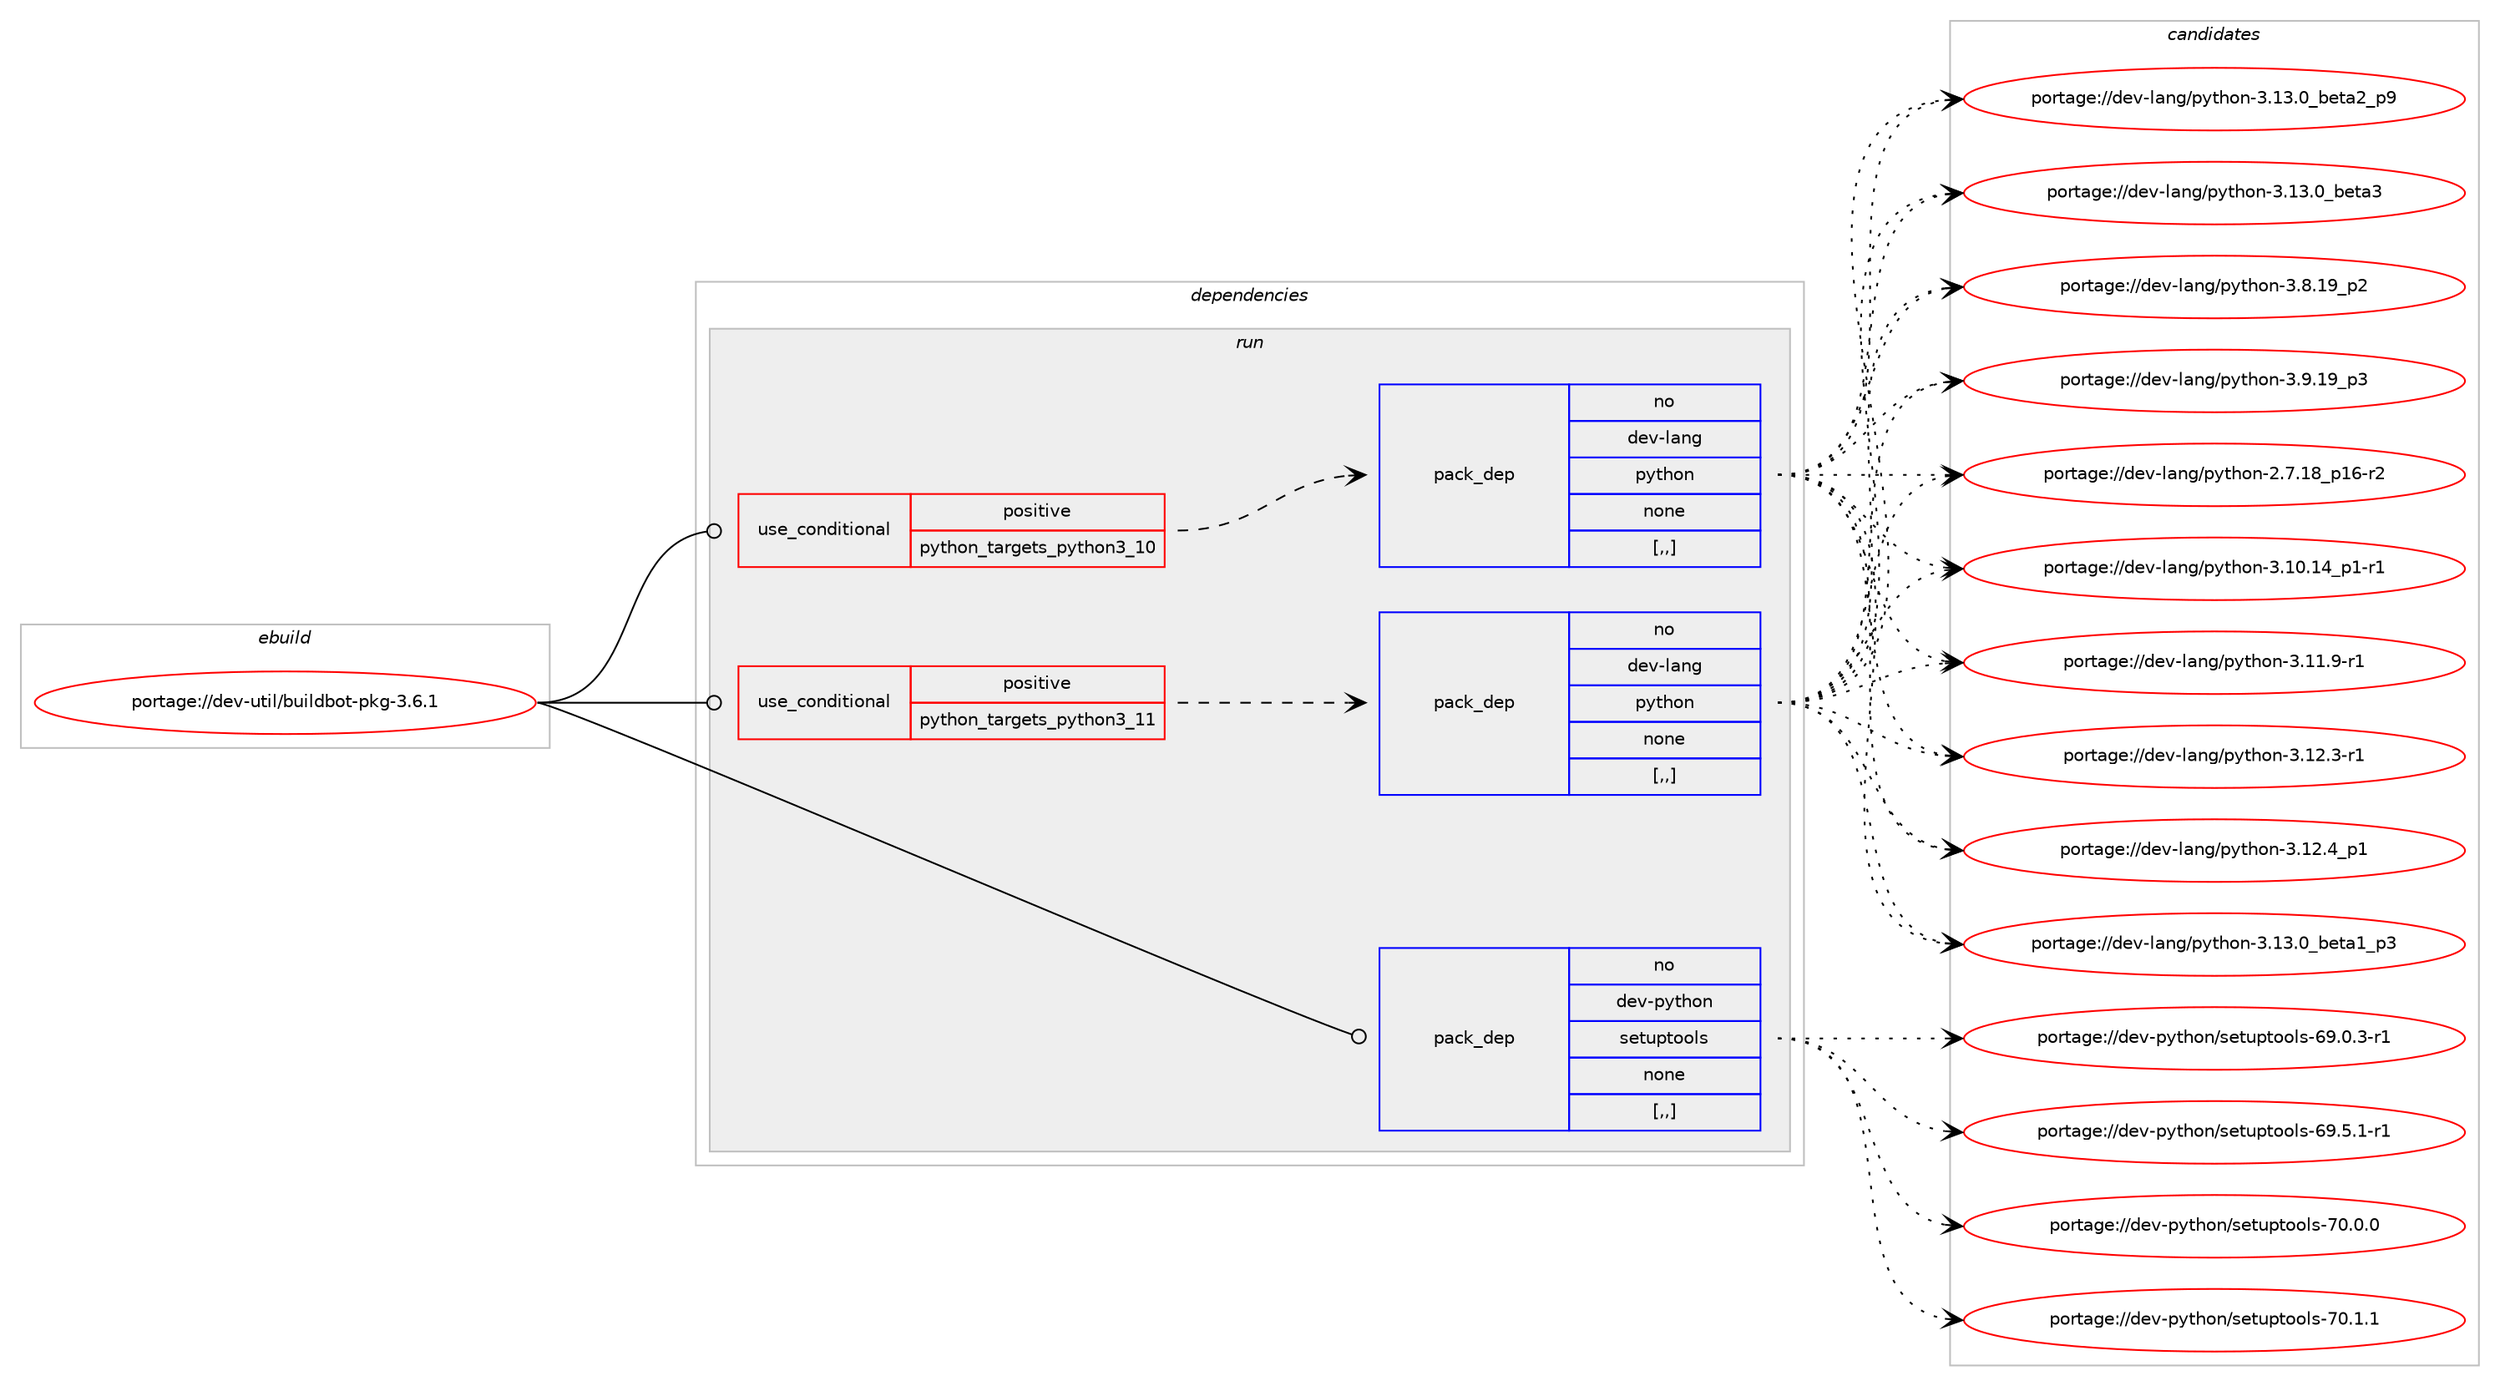 digraph prolog {

# *************
# Graph options
# *************

newrank=true;
concentrate=true;
compound=true;
graph [rankdir=LR,fontname=Helvetica,fontsize=10,ranksep=1.5];#, ranksep=2.5, nodesep=0.2];
edge  [arrowhead=vee];
node  [fontname=Helvetica,fontsize=10];

# **********
# The ebuild
# **********

subgraph cluster_leftcol {
color=gray;
rank=same;
label=<<i>ebuild</i>>;
id [label="portage://dev-util/buildbot-pkg-3.6.1", color=red, width=4, href="../dev-util/buildbot-pkg-3.6.1.svg"];
}

# ****************
# The dependencies
# ****************

subgraph cluster_midcol {
color=gray;
label=<<i>dependencies</i>>;
subgraph cluster_compile {
fillcolor="#eeeeee";
style=filled;
label=<<i>compile</i>>;
}
subgraph cluster_compileandrun {
fillcolor="#eeeeee";
style=filled;
label=<<i>compile and run</i>>;
}
subgraph cluster_run {
fillcolor="#eeeeee";
style=filled;
label=<<i>run</i>>;
subgraph cond57950 {
dependency206871 [label=<<TABLE BORDER="0" CELLBORDER="1" CELLSPACING="0" CELLPADDING="4"><TR><TD ROWSPAN="3" CELLPADDING="10">use_conditional</TD></TR><TR><TD>positive</TD></TR><TR><TD>python_targets_python3_10</TD></TR></TABLE>>, shape=none, color=red];
subgraph pack147538 {
dependency206872 [label=<<TABLE BORDER="0" CELLBORDER="1" CELLSPACING="0" CELLPADDING="4" WIDTH="220"><TR><TD ROWSPAN="6" CELLPADDING="30">pack_dep</TD></TR><TR><TD WIDTH="110">no</TD></TR><TR><TD>dev-lang</TD></TR><TR><TD>python</TD></TR><TR><TD>none</TD></TR><TR><TD>[,,]</TD></TR></TABLE>>, shape=none, color=blue];
}
dependency206871:e -> dependency206872:w [weight=20,style="dashed",arrowhead="vee"];
}
id:e -> dependency206871:w [weight=20,style="solid",arrowhead="odot"];
subgraph cond57951 {
dependency206873 [label=<<TABLE BORDER="0" CELLBORDER="1" CELLSPACING="0" CELLPADDING="4"><TR><TD ROWSPAN="3" CELLPADDING="10">use_conditional</TD></TR><TR><TD>positive</TD></TR><TR><TD>python_targets_python3_11</TD></TR></TABLE>>, shape=none, color=red];
subgraph pack147539 {
dependency206874 [label=<<TABLE BORDER="0" CELLBORDER="1" CELLSPACING="0" CELLPADDING="4" WIDTH="220"><TR><TD ROWSPAN="6" CELLPADDING="30">pack_dep</TD></TR><TR><TD WIDTH="110">no</TD></TR><TR><TD>dev-lang</TD></TR><TR><TD>python</TD></TR><TR><TD>none</TD></TR><TR><TD>[,,]</TD></TR></TABLE>>, shape=none, color=blue];
}
dependency206873:e -> dependency206874:w [weight=20,style="dashed",arrowhead="vee"];
}
id:e -> dependency206873:w [weight=20,style="solid",arrowhead="odot"];
subgraph pack147540 {
dependency206875 [label=<<TABLE BORDER="0" CELLBORDER="1" CELLSPACING="0" CELLPADDING="4" WIDTH="220"><TR><TD ROWSPAN="6" CELLPADDING="30">pack_dep</TD></TR><TR><TD WIDTH="110">no</TD></TR><TR><TD>dev-python</TD></TR><TR><TD>setuptools</TD></TR><TR><TD>none</TD></TR><TR><TD>[,,]</TD></TR></TABLE>>, shape=none, color=blue];
}
id:e -> dependency206875:w [weight=20,style="solid",arrowhead="odot"];
}
}

# **************
# The candidates
# **************

subgraph cluster_choices {
rank=same;
color=gray;
label=<<i>candidates</i>>;

subgraph choice147538 {
color=black;
nodesep=1;
choice100101118451089711010347112121116104111110455046554649569511249544511450 [label="portage://dev-lang/python-2.7.18_p16-r2", color=red, width=4,href="../dev-lang/python-2.7.18_p16-r2.svg"];
choice100101118451089711010347112121116104111110455146494846495295112494511449 [label="portage://dev-lang/python-3.10.14_p1-r1", color=red, width=4,href="../dev-lang/python-3.10.14_p1-r1.svg"];
choice100101118451089711010347112121116104111110455146494946574511449 [label="portage://dev-lang/python-3.11.9-r1", color=red, width=4,href="../dev-lang/python-3.11.9-r1.svg"];
choice100101118451089711010347112121116104111110455146495046514511449 [label="portage://dev-lang/python-3.12.3-r1", color=red, width=4,href="../dev-lang/python-3.12.3-r1.svg"];
choice100101118451089711010347112121116104111110455146495046529511249 [label="portage://dev-lang/python-3.12.4_p1", color=red, width=4,href="../dev-lang/python-3.12.4_p1.svg"];
choice10010111845108971101034711212111610411111045514649514648959810111697499511251 [label="portage://dev-lang/python-3.13.0_beta1_p3", color=red, width=4,href="../dev-lang/python-3.13.0_beta1_p3.svg"];
choice10010111845108971101034711212111610411111045514649514648959810111697509511257 [label="portage://dev-lang/python-3.13.0_beta2_p9", color=red, width=4,href="../dev-lang/python-3.13.0_beta2_p9.svg"];
choice1001011184510897110103471121211161041111104551464951464895981011169751 [label="portage://dev-lang/python-3.13.0_beta3", color=red, width=4,href="../dev-lang/python-3.13.0_beta3.svg"];
choice100101118451089711010347112121116104111110455146564649579511250 [label="portage://dev-lang/python-3.8.19_p2", color=red, width=4,href="../dev-lang/python-3.8.19_p2.svg"];
choice100101118451089711010347112121116104111110455146574649579511251 [label="portage://dev-lang/python-3.9.19_p3", color=red, width=4,href="../dev-lang/python-3.9.19_p3.svg"];
dependency206872:e -> choice100101118451089711010347112121116104111110455046554649569511249544511450:w [style=dotted,weight="100"];
dependency206872:e -> choice100101118451089711010347112121116104111110455146494846495295112494511449:w [style=dotted,weight="100"];
dependency206872:e -> choice100101118451089711010347112121116104111110455146494946574511449:w [style=dotted,weight="100"];
dependency206872:e -> choice100101118451089711010347112121116104111110455146495046514511449:w [style=dotted,weight="100"];
dependency206872:e -> choice100101118451089711010347112121116104111110455146495046529511249:w [style=dotted,weight="100"];
dependency206872:e -> choice10010111845108971101034711212111610411111045514649514648959810111697499511251:w [style=dotted,weight="100"];
dependency206872:e -> choice10010111845108971101034711212111610411111045514649514648959810111697509511257:w [style=dotted,weight="100"];
dependency206872:e -> choice1001011184510897110103471121211161041111104551464951464895981011169751:w [style=dotted,weight="100"];
dependency206872:e -> choice100101118451089711010347112121116104111110455146564649579511250:w [style=dotted,weight="100"];
dependency206872:e -> choice100101118451089711010347112121116104111110455146574649579511251:w [style=dotted,weight="100"];
}
subgraph choice147539 {
color=black;
nodesep=1;
choice100101118451089711010347112121116104111110455046554649569511249544511450 [label="portage://dev-lang/python-2.7.18_p16-r2", color=red, width=4,href="../dev-lang/python-2.7.18_p16-r2.svg"];
choice100101118451089711010347112121116104111110455146494846495295112494511449 [label="portage://dev-lang/python-3.10.14_p1-r1", color=red, width=4,href="../dev-lang/python-3.10.14_p1-r1.svg"];
choice100101118451089711010347112121116104111110455146494946574511449 [label="portage://dev-lang/python-3.11.9-r1", color=red, width=4,href="../dev-lang/python-3.11.9-r1.svg"];
choice100101118451089711010347112121116104111110455146495046514511449 [label="portage://dev-lang/python-3.12.3-r1", color=red, width=4,href="../dev-lang/python-3.12.3-r1.svg"];
choice100101118451089711010347112121116104111110455146495046529511249 [label="portage://dev-lang/python-3.12.4_p1", color=red, width=4,href="../dev-lang/python-3.12.4_p1.svg"];
choice10010111845108971101034711212111610411111045514649514648959810111697499511251 [label="portage://dev-lang/python-3.13.0_beta1_p3", color=red, width=4,href="../dev-lang/python-3.13.0_beta1_p3.svg"];
choice10010111845108971101034711212111610411111045514649514648959810111697509511257 [label="portage://dev-lang/python-3.13.0_beta2_p9", color=red, width=4,href="../dev-lang/python-3.13.0_beta2_p9.svg"];
choice1001011184510897110103471121211161041111104551464951464895981011169751 [label="portage://dev-lang/python-3.13.0_beta3", color=red, width=4,href="../dev-lang/python-3.13.0_beta3.svg"];
choice100101118451089711010347112121116104111110455146564649579511250 [label="portage://dev-lang/python-3.8.19_p2", color=red, width=4,href="../dev-lang/python-3.8.19_p2.svg"];
choice100101118451089711010347112121116104111110455146574649579511251 [label="portage://dev-lang/python-3.9.19_p3", color=red, width=4,href="../dev-lang/python-3.9.19_p3.svg"];
dependency206874:e -> choice100101118451089711010347112121116104111110455046554649569511249544511450:w [style=dotted,weight="100"];
dependency206874:e -> choice100101118451089711010347112121116104111110455146494846495295112494511449:w [style=dotted,weight="100"];
dependency206874:e -> choice100101118451089711010347112121116104111110455146494946574511449:w [style=dotted,weight="100"];
dependency206874:e -> choice100101118451089711010347112121116104111110455146495046514511449:w [style=dotted,weight="100"];
dependency206874:e -> choice100101118451089711010347112121116104111110455146495046529511249:w [style=dotted,weight="100"];
dependency206874:e -> choice10010111845108971101034711212111610411111045514649514648959810111697499511251:w [style=dotted,weight="100"];
dependency206874:e -> choice10010111845108971101034711212111610411111045514649514648959810111697509511257:w [style=dotted,weight="100"];
dependency206874:e -> choice1001011184510897110103471121211161041111104551464951464895981011169751:w [style=dotted,weight="100"];
dependency206874:e -> choice100101118451089711010347112121116104111110455146564649579511250:w [style=dotted,weight="100"];
dependency206874:e -> choice100101118451089711010347112121116104111110455146574649579511251:w [style=dotted,weight="100"];
}
subgraph choice147540 {
color=black;
nodesep=1;
choice1001011184511212111610411111047115101116117112116111111108115455457464846514511449 [label="portage://dev-python/setuptools-69.0.3-r1", color=red, width=4,href="../dev-python/setuptools-69.0.3-r1.svg"];
choice1001011184511212111610411111047115101116117112116111111108115455457465346494511449 [label="portage://dev-python/setuptools-69.5.1-r1", color=red, width=4,href="../dev-python/setuptools-69.5.1-r1.svg"];
choice100101118451121211161041111104711510111611711211611111110811545554846484648 [label="portage://dev-python/setuptools-70.0.0", color=red, width=4,href="../dev-python/setuptools-70.0.0.svg"];
choice100101118451121211161041111104711510111611711211611111110811545554846494649 [label="portage://dev-python/setuptools-70.1.1", color=red, width=4,href="../dev-python/setuptools-70.1.1.svg"];
dependency206875:e -> choice1001011184511212111610411111047115101116117112116111111108115455457464846514511449:w [style=dotted,weight="100"];
dependency206875:e -> choice1001011184511212111610411111047115101116117112116111111108115455457465346494511449:w [style=dotted,weight="100"];
dependency206875:e -> choice100101118451121211161041111104711510111611711211611111110811545554846484648:w [style=dotted,weight="100"];
dependency206875:e -> choice100101118451121211161041111104711510111611711211611111110811545554846494649:w [style=dotted,weight="100"];
}
}

}

